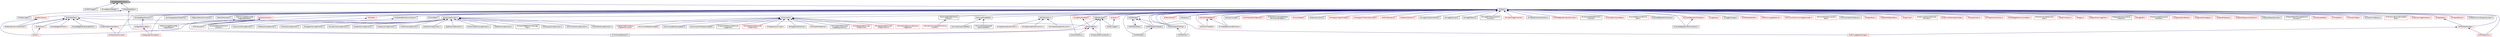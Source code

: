 digraph "itkMetaDataDictionary.h"
{
 // LATEX_PDF_SIZE
  edge [fontname="Helvetica",fontsize="10",labelfontname="Helvetica",labelfontsize="10"];
  node [fontname="Helvetica",fontsize="10",shape=record];
  Node1 [label="itkMetaDataDictionary.h",height=0.2,width=0.4,color="black", fillcolor="grey75", style="filled", fontcolor="black",tooltip=" "];
  Node1 -> Node2 [dir="back",color="midnightblue",fontsize="10",style="solid",fontname="Helvetica"];
  Node2 [label="itkHDF5ImageIO.h",height=0.2,width=0.4,color="black", fillcolor="white", style="filled",URL="$itkHDF5ImageIO_8h.html",tooltip=" "];
  Node1 -> Node3 [dir="back",color="midnightblue",fontsize="10",style="solid",fontname="Helvetica"];
  Node3 [label="itkImageSeriesReader.h",height=0.2,width=0.4,color="black", fillcolor="white", style="filled",URL="$itkImageSeriesReader_8h.html",tooltip=" "];
  Node1 -> Node4 [dir="back",color="midnightblue",fontsize="10",style="solid",fontname="Helvetica"];
  Node4 [label="itkMetaDataObject.h",height=0.2,width=0.4,color="black", fillcolor="white", style="filled",URL="$itkMetaDataObject_8h.html",tooltip=" "];
  Node4 -> Node5 [dir="back",color="midnightblue",fontsize="10",style="solid",fontname="Helvetica"];
  Node5 [label="itkMetaImageIO.h",height=0.2,width=0.4,color="black", fillcolor="white", style="filled",URL="$itkMetaImageIO_8h.html",tooltip=" "];
  Node4 -> Node6 [dir="back",color="midnightblue",fontsize="10",style="solid",fontname="Helvetica"];
  Node6 [label="itkVTKPolyDataMeshIO.h",height=0.2,width=0.4,color="black", fillcolor="white", style="filled",URL="$itkVTKPolyDataMeshIO_8h.html",tooltip=" "];
  Node1 -> Node7 [dir="back",color="midnightblue",fontsize="10",style="solid",fontname="Helvetica"];
  Node7 [label="itkObject.h",height=0.2,width=0.4,color="black", fillcolor="white", style="filled",URL="$itkObject_8h.html",tooltip=" "];
  Node7 -> Node8 [dir="back",color="midnightblue",fontsize="10",style="solid",fontname="Helvetica"];
  Node8 [label="itkArchetypeSeriesFileNames.h",height=0.2,width=0.4,color="black", fillcolor="white", style="filled",URL="$itkArchetypeSeriesFileNames_8h.html",tooltip=" "];
  Node7 -> Node9 [dir="back",color="midnightblue",fontsize="10",style="solid",fontname="Helvetica"];
  Node9 [label="itkBSplineTransformInitializer.h",height=0.2,width=0.4,color="black", fillcolor="white", style="filled",URL="$itkBSplineTransformInitializer_8h.html",tooltip=" "];
  Node7 -> Node10 [dir="back",color="midnightblue",fontsize="10",style="solid",fontname="Helvetica"];
  Node10 [label="itkBinaryImageToLevelSet\lImageAdaptorBase.h",height=0.2,width=0.4,color="black", fillcolor="white", style="filled",URL="$itkBinaryImageToLevelSetImageAdaptorBase_8h.html",tooltip=" "];
  Node10 -> Node11 [dir="back",color="midnightblue",fontsize="10",style="solid",fontname="Helvetica"];
  Node11 [label="itkBinaryImageToLevelSet\lImageAdaptor.h",height=0.2,width=0.4,color="black", fillcolor="white", style="filled",URL="$itkBinaryImageToLevelSetImageAdaptor_8h.html",tooltip=" "];
  Node7 -> Node12 [dir="back",color="midnightblue",fontsize="10",style="solid",fontname="Helvetica"];
  Node12 [label="itkBuildInformation.h",height=0.2,width=0.4,color="black", fillcolor="white", style="filled",URL="$itkBuildInformation_8h.html",tooltip=" "];
  Node7 -> Node13 [dir="back",color="midnightblue",fontsize="10",style="solid",fontname="Helvetica"];
  Node13 [label="itkByteSwapper.h",height=0.2,width=0.4,color="black", fillcolor="white", style="filled",URL="$itkByteSwapper_8h.html",tooltip=" "];
  Node13 -> Node14 [dir="back",color="midnightblue",fontsize="10",style="solid",fontname="Helvetica"];
  Node14 [label="itkFreeSurferBinaryMeshIO.h",height=0.2,width=0.4,color="black", fillcolor="white", style="filled",URL="$itkFreeSurferBinaryMeshIO_8h.html",tooltip=" "];
  Node13 -> Node15 [dir="back",color="midnightblue",fontsize="10",style="solid",fontname="Helvetica"];
  Node15 [label="itkMeshIOBase.h",height=0.2,width=0.4,color="red", fillcolor="white", style="filled",URL="$itkMeshIOBase_8h.html",tooltip=" "];
  Node15 -> Node14 [dir="back",color="midnightblue",fontsize="10",style="solid",fontname="Helvetica"];
  Node15 -> Node26 [dir="back",color="midnightblue",fontsize="10",style="solid",fontname="Helvetica"];
  Node26 [label="itkMeshIOFactory.h",height=0.2,width=0.4,color="black", fillcolor="white", style="filled",URL="$itkMeshIOFactory_8h.html",tooltip=" "];
  Node15 -> Node6 [dir="back",color="midnightblue",fontsize="10",style="solid",fontname="Helvetica"];
  Node13 -> Node33 [dir="back",color="midnightblue",fontsize="10",style="solid",fontname="Helvetica"];
  Node33 [label="itkRawImageIO.h",height=0.2,width=0.4,color="black", fillcolor="white", style="filled",URL="$itkRawImageIO_8h.html",tooltip=" "];
  Node13 -> Node6 [dir="back",color="midnightblue",fontsize="10",style="solid",fontname="Helvetica"];
  Node7 -> Node34 [dir="back",color="midnightblue",fontsize="10",style="solid",fontname="Helvetica"];
  Node34 [label="itkCellInterface.h",height=0.2,width=0.4,color="black", fillcolor="white", style="filled",URL="$itkCellInterface_8h.html",tooltip=" "];
  Node34 -> Node35 [dir="back",color="midnightblue",fontsize="10",style="solid",fontname="Helvetica"];
  Node35 [label="itkDefaultDynamicMeshTraits.h",height=0.2,width=0.4,color="red", fillcolor="white", style="filled",URL="$itkDefaultDynamicMeshTraits_8h.html",tooltip=" "];
  Node34 -> Node44 [dir="back",color="midnightblue",fontsize="10",style="solid",fontname="Helvetica"];
  Node44 [label="itkDefaultStaticMeshTraits.h",height=0.2,width=0.4,color="red", fillcolor="white", style="filled",URL="$itkDefaultStaticMeshTraits_8h.html",tooltip=" "];
  Node44 -> Node49 [dir="back",color="midnightblue",fontsize="10",style="solid",fontname="Helvetica"];
  Node49 [label="itkMetaSceneConverter.h",height=0.2,width=0.4,color="red", fillcolor="white", style="filled",URL="$itkMetaSceneConverter_8h.html",tooltip=" "];
  Node34 -> Node83 [dir="back",color="midnightblue",fontsize="10",style="solid",fontname="Helvetica"];
  Node83 [label="itkMesh.h",height=0.2,width=0.4,color="red", fillcolor="white", style="filled",URL="$itkMesh_8h.html",tooltip=" "];
  Node34 -> Node15 [dir="back",color="midnightblue",fontsize="10",style="solid",fontname="Helvetica"];
  Node34 -> Node140 [dir="back",color="midnightblue",fontsize="10",style="solid",fontname="Helvetica"];
  Node140 [label="itkQuadEdgeMeshExtendedTraits.h",height=0.2,width=0.4,color="black", fillcolor="white", style="filled",URL="$itkQuadEdgeMeshExtendedTraits_8h.html",tooltip=" "];
  Node34 -> Node141 [dir="back",color="midnightblue",fontsize="10",style="solid",fontname="Helvetica"];
  Node141 [label="itkQuadEdgeMeshTraits.h",height=0.2,width=0.4,color="red", fillcolor="white", style="filled",URL="$itkQuadEdgeMeshTraits_8h.html",tooltip=" "];
  Node34 -> Node142 [dir="back",color="midnightblue",fontsize="10",style="solid",fontname="Helvetica"];
  Node142 [label="itkVertexCell.h",height=0.2,width=0.4,color="red", fillcolor="white", style="filled",URL="$itkVertexCell_8h.html",tooltip=" "];
  Node142 -> Node83 [dir="back",color="midnightblue",fontsize="10",style="solid",fontname="Helvetica"];
  Node7 -> Node152 [dir="back",color="midnightblue",fontsize="10",style="solid",fontname="Helvetica"];
  Node152 [label="itkCenteredTransformInitializer.h",height=0.2,width=0.4,color="black", fillcolor="white", style="filled",URL="$itkCenteredTransformInitializer_8h.html",tooltip=" "];
  Node152 -> Node153 [dir="back",color="midnightblue",fontsize="10",style="solid",fontname="Helvetica"];
  Node153 [label="itkCenteredVersorTransform\lInitializer.h",height=0.2,width=0.4,color="black", fillcolor="white", style="filled",URL="$itkCenteredVersorTransformInitializer_8h.html",tooltip=" "];
  Node7 -> Node154 [dir="back",color="midnightblue",fontsize="10",style="solid",fontname="Helvetica"];
  Node154 [label="itkColorTable.h",height=0.2,width=0.4,color="black", fillcolor="white", style="filled",URL="$itkColorTable_8h.html",tooltip=" "];
  Node7 -> Node155 [dir="back",color="midnightblue",fontsize="10",style="solid",fontname="Helvetica"];
  Node155 [label="itkColormapFunction.h",height=0.2,width=0.4,color="black", fillcolor="white", style="filled",URL="$itkColormapFunction_8h.html",tooltip=" "];
  Node155 -> Node156 [dir="back",color="midnightblue",fontsize="10",style="solid",fontname="Helvetica"];
  Node156 [label="itkAutumnColormapFunction.h",height=0.2,width=0.4,color="black", fillcolor="white", style="filled",URL="$itkAutumnColormapFunction_8h.html",tooltip=" "];
  Node155 -> Node157 [dir="back",color="midnightblue",fontsize="10",style="solid",fontname="Helvetica"];
  Node157 [label="itkBlueColormapFunction.h",height=0.2,width=0.4,color="black", fillcolor="white", style="filled",URL="$itkBlueColormapFunction_8h.html",tooltip=" "];
  Node155 -> Node158 [dir="back",color="midnightblue",fontsize="10",style="solid",fontname="Helvetica"];
  Node158 [label="itkCoolColormapFunction.h",height=0.2,width=0.4,color="black", fillcolor="white", style="filled",URL="$itkCoolColormapFunction_8h.html",tooltip=" "];
  Node155 -> Node159 [dir="back",color="midnightblue",fontsize="10",style="solid",fontname="Helvetica"];
  Node159 [label="itkCopperColormapFunction.h",height=0.2,width=0.4,color="black", fillcolor="white", style="filled",URL="$itkCopperColormapFunction_8h.html",tooltip=" "];
  Node155 -> Node160 [dir="back",color="midnightblue",fontsize="10",style="solid",fontname="Helvetica"];
  Node160 [label="itkCustomColormapFunction.h",height=0.2,width=0.4,color="black", fillcolor="white", style="filled",URL="$itkCustomColormapFunction_8h.html",tooltip=" "];
  Node155 -> Node161 [dir="back",color="midnightblue",fontsize="10",style="solid",fontname="Helvetica"];
  Node161 [label="itkGreenColormapFunction.h",height=0.2,width=0.4,color="black", fillcolor="white", style="filled",URL="$itkGreenColormapFunction_8h.html",tooltip=" "];
  Node155 -> Node162 [dir="back",color="midnightblue",fontsize="10",style="solid",fontname="Helvetica"];
  Node162 [label="itkGreyColormapFunction.h",height=0.2,width=0.4,color="black", fillcolor="white", style="filled",URL="$itkGreyColormapFunction_8h.html",tooltip=" "];
  Node155 -> Node163 [dir="back",color="midnightblue",fontsize="10",style="solid",fontname="Helvetica"];
  Node163 [label="itkHSVColormapFunction.h",height=0.2,width=0.4,color="black", fillcolor="white", style="filled",URL="$itkHSVColormapFunction_8h.html",tooltip=" "];
  Node155 -> Node164 [dir="back",color="midnightblue",fontsize="10",style="solid",fontname="Helvetica"];
  Node164 [label="itkHotColormapFunction.h",height=0.2,width=0.4,color="black", fillcolor="white", style="filled",URL="$itkHotColormapFunction_8h.html",tooltip=" "];
  Node155 -> Node165 [dir="back",color="midnightblue",fontsize="10",style="solid",fontname="Helvetica"];
  Node165 [label="itkJetColormapFunction.h",height=0.2,width=0.4,color="black", fillcolor="white", style="filled",URL="$itkJetColormapFunction_8h.html",tooltip=" "];
  Node155 -> Node166 [dir="back",color="midnightblue",fontsize="10",style="solid",fontname="Helvetica"];
  Node166 [label="itkOverUnderColormapFunction.h",height=0.2,width=0.4,color="black", fillcolor="white", style="filled",URL="$itkOverUnderColormapFunction_8h.html",tooltip=" "];
  Node155 -> Node167 [dir="back",color="midnightblue",fontsize="10",style="solid",fontname="Helvetica"];
  Node167 [label="itkRedColormapFunction.h",height=0.2,width=0.4,color="black", fillcolor="white", style="filled",URL="$itkRedColormapFunction_8h.html",tooltip=" "];
  Node155 -> Node168 [dir="back",color="midnightblue",fontsize="10",style="solid",fontname="Helvetica"];
  Node168 [label="itkScalarToRGBColormapImage\lFilter.h",height=0.2,width=0.4,color="black", fillcolor="white", style="filled",URL="$itkScalarToRGBColormapImageFilter_8h.html",tooltip=" "];
  Node155 -> Node169 [dir="back",color="midnightblue",fontsize="10",style="solid",fontname="Helvetica"];
  Node169 [label="itkSpringColormapFunction.h",height=0.2,width=0.4,color="black", fillcolor="white", style="filled",URL="$itkSpringColormapFunction_8h.html",tooltip=" "];
  Node155 -> Node170 [dir="back",color="midnightblue",fontsize="10",style="solid",fontname="Helvetica"];
  Node170 [label="itkSummerColormapFunction.h",height=0.2,width=0.4,color="black", fillcolor="white", style="filled",URL="$itkSummerColormapFunction_8h.html",tooltip=" "];
  Node155 -> Node171 [dir="back",color="midnightblue",fontsize="10",style="solid",fontname="Helvetica"];
  Node171 [label="itkWinterColormapFunction.h",height=0.2,width=0.4,color="black", fillcolor="white", style="filled",URL="$itkWinterColormapFunction_8h.html",tooltip=" "];
  Node7 -> Node172 [dir="back",color="midnightblue",fontsize="10",style="solid",fontname="Helvetica"];
  Node172 [label="itkCommand.h",height=0.2,width=0.4,color="black", fillcolor="white", style="filled",URL="$itkCommand_8h.html",tooltip=" "];
  Node172 -> Node173 [dir="back",color="midnightblue",fontsize="10",style="solid",fontname="Helvetica"];
  Node173 [label="itkCommandIterationUpdate.h",height=0.2,width=0.4,color="red", fillcolor="white", style="filled",URL="$itkCommandIterationUpdate_8h.html",tooltip=" "];
  Node172 -> Node175 [dir="back",color="midnightblue",fontsize="10",style="solid",fontname="Helvetica"];
  Node175 [label="itkCommandIterationUpdatev4.h",height=0.2,width=0.4,color="black", fillcolor="white", style="filled",URL="$itkCommandIterationUpdatev4_8h.html",tooltip=" "];
  Node172 -> Node176 [dir="back",color="midnightblue",fontsize="10",style="solid",fontname="Helvetica"];
  Node176 [label="itkCommandVnlIterationUpdate.h",height=0.2,width=0.4,color="black", fillcolor="white", style="filled",URL="$itkCommandVnlIterationUpdate_8h.html",tooltip=" "];
  Node172 -> Node177 [dir="back",color="midnightblue",fontsize="10",style="solid",fontname="Helvetica"];
  Node177 [label="itkLaplacianRecursiveGaussian\lImageFilter.h",height=0.2,width=0.4,color="black", fillcolor="white", style="filled",URL="$itkLaplacianRecursiveGaussianImageFilter_8h.html",tooltip=" "];
  Node172 -> Node178 [dir="back",color="midnightblue",fontsize="10",style="solid",fontname="Helvetica"];
  Node178 [label="itkMultipleValuedNonLinear\lVnlOptimizer.h",height=0.2,width=0.4,color="red", fillcolor="white", style="filled",URL="$itkMultipleValuedNonLinearVnlOptimizer_8h.html",tooltip=" "];
  Node172 -> Node180 [dir="back",color="midnightblue",fontsize="10",style="solid",fontname="Helvetica"];
  Node180 [label="itkProgressAccumulator.h",height=0.2,width=0.4,color="red", fillcolor="white", style="filled",URL="$itkProgressAccumulator_8h.html",tooltip=" "];
  Node172 -> Node224 [dir="back",color="midnightblue",fontsize="10",style="solid",fontname="Helvetica"];
  Node224 [label="itkProgressTransformer.h",height=0.2,width=0.4,color="black", fillcolor="white", style="filled",URL="$itkProgressTransformer_8h.html",tooltip=" "];
  Node172 -> Node225 [dir="back",color="midnightblue",fontsize="10",style="solid",fontname="Helvetica"];
  Node225 [label="itkSimpleFilterWatcher.h",height=0.2,width=0.4,color="red", fillcolor="white", style="filled",URL="$itkSimpleFilterWatcher_8h.html",tooltip=" "];
  Node172 -> Node212 [dir="back",color="midnightblue",fontsize="10",style="solid",fontname="Helvetica"];
  Node212 [label="itkSimpleMultiResolution\lImageRegistrationUI.h",height=0.2,width=0.4,color="black", fillcolor="white", style="filled",URL="$itkSimpleMultiResolutionImageRegistrationUI_8h.html",tooltip=" "];
  Node172 -> Node227 [dir="back",color="midnightblue",fontsize="10",style="solid",fontname="Helvetica"];
  Node227 [label="itkSingleValuedNonLinear\lVnlOptimizer.h",height=0.2,width=0.4,color="red", fillcolor="white", style="filled",URL="$itkSingleValuedNonLinearVnlOptimizer_8h.html",tooltip=" "];
  Node172 -> Node232 [dir="back",color="midnightblue",fontsize="10",style="solid",fontname="Helvetica"];
  Node232 [label="itkSingleValuedNonLinear\lVnlOptimizerv4.h",height=0.2,width=0.4,color="red", fillcolor="white", style="filled",URL="$itkSingleValuedNonLinearVnlOptimizerv4_8h.html",tooltip=" "];
  Node172 -> Node237 [dir="back",color="midnightblue",fontsize="10",style="solid",fontname="Helvetica"];
  Node237 [label="itkSmoothingRecursiveGaussian\lImageFilter.h",height=0.2,width=0.4,color="red", fillcolor="white", style="filled",URL="$itkSmoothingRecursiveGaussianImageFilter_8h.html",tooltip=" "];
  Node172 -> Node241 [dir="back",color="midnightblue",fontsize="10",style="solid",fontname="Helvetica"];
  Node241 [label="itkWatershedMiniPipeline\lProgressCommand.h",height=0.2,width=0.4,color="red", fillcolor="white", style="filled",URL="$itkWatershedMiniPipelineProgressCommand_8h.html",tooltip=" "];
  Node7 -> Node244 [dir="back",color="midnightblue",fontsize="10",style="solid",fontname="Helvetica"];
  Node244 [label="itkConvergenceMonitoring\lFunction.h",height=0.2,width=0.4,color="black", fillcolor="white", style="filled",URL="$itkConvergenceMonitoringFunction_8h.html",tooltip=" "];
  Node244 -> Node245 [dir="back",color="midnightblue",fontsize="10",style="solid",fontname="Helvetica"];
  Node245 [label="itkWindowConvergenceMonitoring\lFunction.h",height=0.2,width=0.4,color="red", fillcolor="white", style="filled",URL="$itkWindowConvergenceMonitoringFunction_8h.html",tooltip=" "];
  Node7 -> Node255 [dir="back",color="midnightblue",fontsize="10",style="solid",fontname="Helvetica"];
  Node255 [label="itkConvertPixelBuffer.h",height=0.2,width=0.4,color="black", fillcolor="white", style="filled",URL="$itkConvertPixelBuffer_8h.html",tooltip=" "];
  Node255 -> Node256 [dir="back",color="midnightblue",fontsize="10",style="solid",fontname="Helvetica"];
  Node256 [label="itkConvertArrayPixelBuffer.h",height=0.2,width=0.4,color="black", fillcolor="white", style="filled",URL="$itkConvertArrayPixelBuffer_8h.html",tooltip=" "];
  Node255 -> Node257 [dir="back",color="midnightblue",fontsize="10",style="solid",fontname="Helvetica"];
  Node257 [label="itkConvertVariableLength\lVectorPixelBuffer.h",height=0.2,width=0.4,color="black", fillcolor="white", style="filled",URL="$itkConvertVariableLengthVectorPixelBuffer_8h.html",tooltip=" "];
  Node7 -> Node258 [dir="back",color="midnightblue",fontsize="10",style="solid",fontname="Helvetica"];
  Node258 [label="itkCostFunction.h",height=0.2,width=0.4,color="black", fillcolor="white", style="filled",URL="$itkCostFunction_8h.html",tooltip=" "];
  Node258 -> Node259 [dir="back",color="midnightblue",fontsize="10",style="solid",fontname="Helvetica"];
  Node259 [label="itkMultipleValuedCostFunction.h",height=0.2,width=0.4,color="red", fillcolor="white", style="filled",URL="$itkMultipleValuedCostFunction_8h.html",tooltip=" "];
  Node258 -> Node264 [dir="back",color="midnightblue",fontsize="10",style="solid",fontname="Helvetica"];
  Node264 [label="itkSingleValuedCostFunction.h",height=0.2,width=0.4,color="red", fillcolor="white", style="filled",URL="$itkSingleValuedCostFunction_8h.html",tooltip=" "];
  Node258 -> Node288 [dir="back",color="midnightblue",fontsize="10",style="solid",fontname="Helvetica"];
  Node288 [label="itkSingleValuedCostFunctionv4.h",height=0.2,width=0.4,color="red", fillcolor="white", style="filled",URL="$itkSingleValuedCostFunctionv4_8h.html",tooltip=" "];
  Node7 -> Node295 [dir="back",color="midnightblue",fontsize="10",style="solid",fontname="Helvetica"];
  Node295 [label="itkCreateObjectFunction.h",height=0.2,width=0.4,color="black", fillcolor="white", style="filled",URL="$itkCreateObjectFunction_8h.html",tooltip=" "];
  Node295 -> Node296 [dir="back",color="midnightblue",fontsize="10",style="solid",fontname="Helvetica"];
  Node296 [label="itkObjectFactoryBase.h",height=0.2,width=0.4,color="red", fillcolor="white", style="filled",URL="$itkObjectFactoryBase_8h.html",tooltip=" "];
  Node296 -> Node1524 [dir="back",color="midnightblue",fontsize="10",style="solid",fontname="Helvetica"];
  Node1524 [label="itkStoppingCriterionBase.h",height=0.2,width=0.4,color="red", fillcolor="white", style="filled",URL="$itkStoppingCriterionBase_8h.html",tooltip=" "];
  Node7 -> Node370 [dir="back",color="midnightblue",fontsize="10",style="solid",fontname="Helvetica"];
  Node370 [label="itkDOMNode.h",height=0.2,width=0.4,color="black", fillcolor="white", style="filled",URL="$itkDOMNode_8h.html",tooltip=" "];
  Node370 -> Node371 [dir="back",color="midnightblue",fontsize="10",style="solid",fontname="Helvetica"];
  Node371 [label="itkDOMNodeXMLReader.h",height=0.2,width=0.4,color="black", fillcolor="white", style="filled",URL="$itkDOMNodeXMLReader_8h.html",tooltip=" "];
  Node371 -> Node372 [dir="back",color="midnightblue",fontsize="10",style="solid",fontname="Helvetica"];
  Node372 [label="itkDOMReader.h",height=0.2,width=0.4,color="black", fillcolor="white", style="filled",URL="$itkDOMReader_8h.html",tooltip=" "];
  Node370 -> Node373 [dir="back",color="midnightblue",fontsize="10",style="solid",fontname="Helvetica"];
  Node373 [label="itkDOMNodeXMLWriter.h",height=0.2,width=0.4,color="black", fillcolor="white", style="filled",URL="$itkDOMNodeXMLWriter_8h.html",tooltip=" "];
  Node373 -> Node374 [dir="back",color="midnightblue",fontsize="10",style="solid",fontname="Helvetica"];
  Node374 [label="itkDOMWriter.h",height=0.2,width=0.4,color="black", fillcolor="white", style="filled",URL="$itkDOMWriter_8h.html",tooltip=" "];
  Node370 -> Node375 [dir="back",color="midnightblue",fontsize="10",style="solid",fontname="Helvetica"];
  Node375 [label="itkDOMTextNode.h",height=0.2,width=0.4,color="black", fillcolor="white", style="filled",URL="$itkDOMTextNode_8h.html",tooltip=" "];
  Node375 -> Node370 [dir="back",color="midnightblue",fontsize="10",style="solid",fontname="Helvetica"];
  Node7 -> Node371 [dir="back",color="midnightblue",fontsize="10",style="solid",fontname="Helvetica"];
  Node7 -> Node373 [dir="back",color="midnightblue",fontsize="10",style="solid",fontname="Helvetica"];
  Node7 -> Node372 [dir="back",color="midnightblue",fontsize="10",style="solid",fontname="Helvetica"];
  Node7 -> Node374 [dir="back",color="midnightblue",fontsize="10",style="solid",fontname="Helvetica"];
  Node7 -> Node376 [dir="back",color="midnightblue",fontsize="10",style="solid",fontname="Helvetica"];
  Node376 [label="itkDataObject.h",height=0.2,width=0.4,color="red", fillcolor="white", style="filled",URL="$itkDataObject_8h.html",tooltip=" "];
  Node376 -> Node390 [dir="back",color="midnightblue",fontsize="10",style="solid",fontname="Helvetica"];
  Node390 [label="itkGPUDataManager.h",height=0.2,width=0.4,color="red", fillcolor="white", style="filled",URL="$itkGPUDataManager_8h.html",tooltip=" "];
  Node390 -> Node391 [dir="back",color="midnightblue",fontsize="10",style="solid",fontname="Helvetica"];
  Node391 [label="itkGPUImageDataManager.h",height=0.2,width=0.4,color="red", fillcolor="white", style="filled",URL="$itkGPUImageDataManager_8h.html",tooltip=" "];
  Node390 -> Node349 [dir="back",color="midnightblue",fontsize="10",style="solid",fontname="Helvetica"];
  Node349 [label="itkGPUReduction.h",height=0.2,width=0.4,color="red", fillcolor="white", style="filled",URL="$itkGPUReduction_8h.html",tooltip=" "];
  Node7 -> Node1304 [dir="back",color="midnightblue",fontsize="10",style="solid",fontname="Helvetica"];
  Node1304 [label="itkDecisionRule.h",height=0.2,width=0.4,color="red", fillcolor="white", style="filled",URL="$itkDecisionRule_8h.html",tooltip=" "];
  Node7 -> Node1528 [dir="back",color="midnightblue",fontsize="10",style="solid",fontname="Helvetica"];
  Node1528 [label="itkDirectory.h",height=0.2,width=0.4,color="black", fillcolor="white", style="filled",URL="$itkDirectory_8h.html",tooltip=" "];
  Node7 -> Node1214 [dir="back",color="midnightblue",fontsize="10",style="solid",fontname="Helvetica"];
  Node1214 [label="itkDomainThreader.h",height=0.2,width=0.4,color="red", fillcolor="white", style="filled",URL="$itkDomainThreader_8h.html",tooltip=" "];
  Node7 -> Node1309 [dir="back",color="midnightblue",fontsize="10",style="solid",fontname="Helvetica"];
  Node1309 [label="itkDynamicLoader.h",height=0.2,width=0.4,color="black", fillcolor="white", style="filled",URL="$itkDynamicLoader_8h.html",tooltip=" "];
  Node7 -> Node1529 [dir="back",color="midnightblue",fontsize="10",style="solid",fontname="Helvetica"];
  Node1529 [label="itkFFTWGlobalConfiguration.h",height=0.2,width=0.4,color="red", fillcolor="white", style="filled",URL="$itkFFTWGlobalConfiguration_8h.html",tooltip=" "];
  Node7 -> Node98 [dir="back",color="midnightblue",fontsize="10",style="solid",fontname="Helvetica"];
  Node98 [label="itkFastMarchingImageToNode\lPairContainerAdaptor.h",height=0.2,width=0.4,color="black", fillcolor="white", style="filled",URL="$itkFastMarchingImageToNodePairContainerAdaptor_8h.html",tooltip=" "];
  Node7 -> Node1312 [dir="back",color="midnightblue",fontsize="10",style="solid",fontname="Helvetica"];
  Node1312 [label="itkFunctionBase.h",height=0.2,width=0.4,color="red", fillcolor="white", style="filled",URL="$itkFunctionBase_8h.html",tooltip=" "];
  Node7 -> Node390 [dir="back",color="midnightblue",fontsize="10",style="solid",fontname="Helvetica"];
  Node7 -> Node391 [dir="back",color="midnightblue",fontsize="10",style="solid",fontname="Helvetica"];
  Node7 -> Node349 [dir="back",color="midnightblue",fontsize="10",style="solid",fontname="Helvetica"];
  Node7 -> Node1532 [dir="back",color="midnightblue",fontsize="10",style="solid",fontname="Helvetica"];
  Node1532 [label="itkGeometryUtilities.h",height=0.2,width=0.4,color="black", fillcolor="white", style="filled",URL="$itkGeometryUtilities_8h.html",tooltip=" "];
  Node7 -> Node1358 [dir="back",color="midnightblue",fontsize="10",style="solid",fontname="Helvetica"];
  Node1358 [label="itkHistogramAlgorithmBase.h",height=0.2,width=0.4,color="red", fillcolor="white", style="filled",URL="$itkHistogramAlgorithmBase_8h.html",tooltip=" "];
  Node7 -> Node1200 [dir="back",color="midnightblue",fontsize="10",style="solid",fontname="Helvetica"];
  Node1200 [label="itkHistogramThresholdCalculator.h",height=0.2,width=0.4,color="red", fillcolor="white", style="filled",URL="$itkHistogramThresholdCalculator_8h.html",tooltip=" "];
  Node7 -> Node1533 [dir="back",color="midnightblue",fontsize="10",style="solid",fontname="Helvetica"];
  Node1533 [label="itkIPLFileNameList.h",height=0.2,width=0.4,color="red", fillcolor="white", style="filled",URL="$itkIPLFileNameList_8h.html",tooltip=" "];
  Node7 -> Node1475 [dir="back",color="midnightblue",fontsize="10",style="solid",fontname="Helvetica"];
  Node1475 [label="itkIdentityTransform.h",height=0.2,width=0.4,color="red", fillcolor="white", style="filled",URL="$itkIdentityTransform_8h.html",tooltip=" "];
  Node7 -> Node1534 [dir="back",color="midnightblue",fontsize="10",style="solid",fontname="Helvetica"];
  Node1534 [label="itkImageContainerInterface.h",height=0.2,width=0.4,color="black", fillcolor="white", style="filled",URL="$itkImageContainerInterface_8h.html",tooltip=" "];
  Node7 -> Node883 [dir="back",color="midnightblue",fontsize="10",style="solid",fontname="Helvetica"];
  Node883 [label="itkImageDuplicator.h",height=0.2,width=0.4,color="black", fillcolor="white", style="filled",URL="$itkImageDuplicator_8h.html",tooltip=" "];
  Node7 -> Node1366 [dir="back",color="midnightblue",fontsize="10",style="solid",fontname="Helvetica"];
  Node1366 [label="itkImageIOFactory.h",height=0.2,width=0.4,color="black", fillcolor="white", style="filled",URL="$itkImageIOFactory_8h.html",tooltip=" "];
  Node7 -> Node724 [dir="back",color="midnightblue",fontsize="10",style="solid",fontname="Helvetica"];
  Node724 [label="itkImagePCADecomposition\lCalculator.h",height=0.2,width=0.4,color="black", fillcolor="white", style="filled",URL="$itkImagePCADecompositionCalculator_8h.html",tooltip=" "];
  Node7 -> Node1397 [dir="back",color="midnightblue",fontsize="10",style="solid",fontname="Helvetica"];
  Node1397 [label="itkImportImageContainer.h",height=0.2,width=0.4,color="red", fillcolor="white", style="filled",URL="$itkImportImageContainer_8h.html",tooltip=" "];
  Node7 -> Node1535 [dir="back",color="midnightblue",fontsize="10",style="solid",fontname="Helvetica"];
  Node1535 [label="itkIndexedContainerInterface.h",height=0.2,width=0.4,color="black", fillcolor="white", style="filled",URL="$itkIndexedContainerInterface_8h.html",tooltip=" "];
  Node7 -> Node1289 [dir="back",color="midnightblue",fontsize="10",style="solid",fontname="Helvetica"];
  Node1289 [label="itkKdTree.h",height=0.2,width=0.4,color="red", fillcolor="white", style="filled",URL="$itkKdTree_8h.html",tooltip=" "];
  Node1289 -> Node1287 [dir="back",color="midnightblue",fontsize="10",style="solid",fontname="Helvetica"];
  Node1287 [label="itkPointsLocator.h",height=0.2,width=0.4,color="red", fillcolor="white", style="filled",URL="$itkPointsLocator_8h.html",tooltip=" "];
  Node7 -> Node1301 [dir="back",color="midnightblue",fontsize="10",style="solid",fontname="Helvetica"];
  Node1301 [label="itkKdTreeBasedKmeansEstimator.h",height=0.2,width=0.4,color="red", fillcolor="white", style="filled",URL="$itkKdTreeBasedKmeansEstimator_8h.html",tooltip=" "];
  Node7 -> Node80 [dir="back",color="midnightblue",fontsize="10",style="solid",fontname="Helvetica"];
  Node80 [label="itkLandmarkBasedTransform\lInitializer.h",height=0.2,width=0.4,color="black", fillcolor="white", style="filled",URL="$itkLandmarkBasedTransformInitializer_8h.html",tooltip=" "];
  Node7 -> Node735 [dir="back",color="midnightblue",fontsize="10",style="solid",fontname="Helvetica"];
  Node735 [label="itkLevelSetContainerBase.h",height=0.2,width=0.4,color="red", fillcolor="white", style="filled",URL="$itkLevelSetContainerBase_8h.html",tooltip=" "];
  Node7 -> Node1536 [dir="back",color="midnightblue",fontsize="10",style="solid",fontname="Helvetica"];
  Node1536 [label="itkLevelSetDomainPartition\lBase.h",height=0.2,width=0.4,color="red", fillcolor="white", style="filled",URL="$itkLevelSetDomainPartitionBase_8h.html",tooltip=" "];
  Node7 -> Node1400 [dir="back",color="midnightblue",fontsize="10",style="solid",fontname="Helvetica"];
  Node1400 [label="itkLevelSetEquationContainer.h",height=0.2,width=0.4,color="black", fillcolor="white", style="filled",URL="$itkLevelSetEquationContainer_8h.html",tooltip=" "];
  Node7 -> Node1322 [dir="back",color="midnightblue",fontsize="10",style="solid",fontname="Helvetica"];
  Node1322 [label="itkLevelSetEquationTermBase.h",height=0.2,width=0.4,color="red", fillcolor="white", style="filled",URL="$itkLevelSetEquationTermBase_8h.html",tooltip=" "];
  Node1322 -> Node1328 [dir="back",color="midnightblue",fontsize="10",style="solid",fontname="Helvetica"];
  Node1328 [label="itkLevelSetEquationTermContainer.h",height=0.2,width=0.4,color="black", fillcolor="white", style="filled",URL="$itkLevelSetEquationTermContainer_8h.html",tooltip=" "];
  Node7 -> Node1328 [dir="back",color="midnightblue",fontsize="10",style="solid",fontname="Helvetica"];
  Node7 -> Node1402 [dir="back",color="midnightblue",fontsize="10",style="solid",fontname="Helvetica"];
  Node1402 [label="itkLightProcessObject.h",height=0.2,width=0.4,color="red", fillcolor="white", style="filled",URL="$itkLightProcessObject_8h.html",tooltip=" "];
  Node1402 -> Node15 [dir="back",color="midnightblue",fontsize="10",style="solid",fontname="Helvetica"];
  Node7 -> Node1418 [dir="back",color="midnightblue",fontsize="10",style="solid",fontname="Helvetica"];
  Node1418 [label="itkLogOutput.h",height=0.2,width=0.4,color="red", fillcolor="white", style="filled",URL="$itkLogOutput_8h.html",tooltip=" "];
  Node7 -> Node1424 [dir="back",color="midnightblue",fontsize="10",style="solid",fontname="Helvetica"];
  Node1424 [label="itkLoggerManager.h",height=0.2,width=0.4,color="black", fillcolor="white", style="filled",URL="$itkLoggerManager_8h.html",tooltip=" "];
  Node7 -> Node1118 [dir="back",color="midnightblue",fontsize="10",style="solid",fontname="Helvetica"];
  Node1118 [label="itkMRASlabIdentifier.h",height=0.2,width=0.4,color="red", fillcolor="white", style="filled",URL="$itkMRASlabIdentifier_8h.html",tooltip=" "];
  Node7 -> Node1428 [dir="back",color="midnightblue",fontsize="10",style="solid",fontname="Helvetica"];
  Node1428 [label="itkMapContainer.h",height=0.2,width=0.4,color="red", fillcolor="white", style="filled",URL="$itkMapContainer_8h.html",tooltip=" "];
  Node1428 -> Node35 [dir="back",color="midnightblue",fontsize="10",style="solid",fontname="Helvetica"];
  Node1428 -> Node83 [dir="back",color="midnightblue",fontsize="10",style="solid",fontname="Helvetica"];
  Node7 -> Node1431 [dir="back",color="midnightblue",fontsize="10",style="solid",fontname="Helvetica"];
  Node1431 [label="itkMemoryUsageObserver.h",height=0.2,width=0.4,color="red", fillcolor="white", style="filled",URL="$itkMemoryUsageObserver_8h.html",tooltip=" "];
  Node7 -> Node26 [dir="back",color="midnightblue",fontsize="10",style="solid",fontname="Helvetica"];
  Node7 -> Node49 [dir="back",color="midnightblue",fontsize="10",style="solid",fontname="Helvetica"];
  Node7 -> Node1438 [dir="back",color="midnightblue",fontsize="10",style="solid",fontname="Helvetica"];
  Node1438 [label="itkMinimumMaximumImageCalculator.h",height=0.2,width=0.4,color="red", fillcolor="white", style="filled",URL="$itkMinimumMaximumImageCalculator_8h.html",tooltip=" "];
  Node7 -> Node1341 [dir="back",color="midnightblue",fontsize="10",style="solid",fontname="Helvetica"];
  Node1341 [label="itkMixtureModelComponent\lBase.h",height=0.2,width=0.4,color="red", fillcolor="white", style="filled",URL="$itkMixtureModelComponentBase_8h.html",tooltip=" "];
  Node7 -> Node1213 [dir="back",color="midnightblue",fontsize="10",style="solid",fontname="Helvetica"];
  Node1213 [label="itkMultiThreaderBase.h",height=0.2,width=0.4,color="red", fillcolor="white", style="filled",URL="$itkMultiThreaderBase_8h.html",tooltip=" "];
  Node1213 -> Node1214 [dir="back",color="midnightblue",fontsize="10",style="solid",fontname="Helvetica"];
  Node1213 -> Node1229 [dir="back",color="midnightblue",fontsize="10",style="solid",fontname="Helvetica"];
  Node1229 [label="itkThreadedDomainPartitioner.h",height=0.2,width=0.4,color="red", fillcolor="white", style="filled",URL="$itkThreadedDomainPartitioner_8h.html",tooltip=" "];
  Node7 -> Node1441 [dir="back",color="midnightblue",fontsize="10",style="solid",fontname="Helvetica"];
  Node1441 [label="itkNumericSeriesFileNames.h",height=0.2,width=0.4,color="black", fillcolor="white", style="filled",URL="$itkNumericSeriesFileNames_8h.html",tooltip=" "];
  Node7 -> Node1442 [dir="back",color="midnightblue",fontsize="10",style="solid",fontname="Helvetica"];
  Node1442 [label="itkObjectStore.h",height=0.2,width=0.4,color="red", fillcolor="white", style="filled",URL="$itkObjectStore_8h.html",tooltip=" "];
  Node7 -> Node132 [dir="back",color="midnightblue",fontsize="10",style="solid",fontname="Helvetica"];
  Node132 [label="itkObjectToObjectMetric.h",height=0.2,width=0.4,color="red", fillcolor="white", style="filled",URL="$itkObjectToObjectMetric_8h.html",tooltip=" "];
  Node7 -> Node1443 [dir="back",color="midnightblue",fontsize="10",style="solid",fontname="Helvetica"];
  Node1443 [label="itkOptimizer.h",height=0.2,width=0.4,color="red", fillcolor="white", style="filled",URL="$itkOptimizer_8h.html",tooltip=" "];
  Node7 -> Node1445 [dir="back",color="midnightblue",fontsize="10",style="solid",fontname="Helvetica"];
  Node1445 [label="itkOptimizerParameterScales\lEstimator.h",height=0.2,width=0.4,color="red", fillcolor="white", style="filled",URL="$itkOptimizerParameterScalesEstimator_8h.html",tooltip=" "];
  Node7 -> Node1538 [dir="back",color="midnightblue",fontsize="10",style="solid",fontname="Helvetica"];
  Node1538 [label="itkOptimizerParametersHelper.h",height=0.2,width=0.4,color="red", fillcolor="white", style="filled",URL="$itkOptimizerParametersHelper_8h.html",tooltip=" "];
  Node7 -> Node1540 [dir="back",color="midnightblue",fontsize="10",style="solid",fontname="Helvetica"];
  Node1540 [label="itkOutputWindow.h",height=0.2,width=0.4,color="red", fillcolor="white", style="filled",URL="$itkOutputWindow_8h.html",tooltip=" "];
  Node7 -> Node1287 [dir="back",color="midnightblue",fontsize="10",style="solid",fontname="Helvetica"];
  Node7 -> Node1446 [dir="back",color="midnightblue",fontsize="10",style="solid",fontname="Helvetica"];
  Node1446 [label="itkProbabilityDistribution.h",height=0.2,width=0.4,color="red", fillcolor="white", style="filled",URL="$itkProbabilityDistribution_8h.html",tooltip=" "];
  Node7 -> Node1450 [dir="back",color="midnightblue",fontsize="10",style="solid",fontname="Helvetica"];
  Node1450 [label="itkQuadEdgeMeshFunctionBase.h",height=0.2,width=0.4,color="red", fillcolor="white", style="filled",URL="$itkQuadEdgeMeshFunctionBase_8h.html",tooltip=" "];
  Node7 -> Node1541 [dir="back",color="midnightblue",fontsize="10",style="solid",fontname="Helvetica"];
  Node1541 [label="itkRandomVariateGenerator\lBase.h",height=0.2,width=0.4,color="red", fillcolor="white", style="filled",URL="$itkRandomVariateGeneratorBase_8h.html",tooltip=" "];
  Node7 -> Node1460 [dir="back",color="midnightblue",fontsize="10",style="solid",fontname="Helvetica"];
  Node1460 [label="itkRealTimeClock.h",height=0.2,width=0.4,color="red", fillcolor="white", style="filled",URL="$itkRealTimeClock_8h.html",tooltip=" "];
  Node7 -> Node1542 [dir="back",color="midnightblue",fontsize="10",style="solid",fontname="Helvetica"];
  Node1542 [label="itkRegion.h",height=0.2,width=0.4,color="red", fillcolor="white", style="filled",URL="$itkRegion_8h.html",tooltip=" "];
  Node7 -> Node1074 [dir="back",color="midnightblue",fontsize="10",style="solid",fontname="Helvetica"];
  Node1074 [label="itkRegionGrowImageFilter.h",height=0.2,width=0.4,color="red", fillcolor="white", style="filled",URL="$itkRegionGrowImageFilter_8h.html",tooltip=" "];
  Node7 -> Node1462 [dir="back",color="midnightblue",fontsize="10",style="solid",fontname="Helvetica"];
  Node1462 [label="itkRegularExpressionSeries\lFileNames.h",height=0.2,width=0.4,color="black", fillcolor="white", style="filled",URL="$itkRegularExpressionSeriesFileNames_8h.html",tooltip=" "];
  Node7 -> Node1463 [dir="back",color="midnightblue",fontsize="10",style="solid",fontname="Helvetica"];
  Node1463 [label="itkRingBuffer.h",height=0.2,width=0.4,color="red", fillcolor="white", style="filled",URL="$itkRingBuffer_8h.html",tooltip=" "];
  Node7 -> Node730 [dir="back",color="midnightblue",fontsize="10",style="solid",fontname="Helvetica"];
  Node730 [label="itkScalarImageToHistogram\lGenerator.h",height=0.2,width=0.4,color="red", fillcolor="white", style="filled",URL="$itkScalarImageToHistogramGenerator_8h.html",tooltip=" "];
  Node7 -> Node1464 [dir="back",color="midnightblue",fontsize="10",style="solid",fontname="Helvetica"];
  Node1464 [label="itkSegmentationBorder.h",height=0.2,width=0.4,color="red", fillcolor="white", style="filled",URL="$itkSegmentationBorder_8h.html",tooltip=" "];
  Node7 -> Node1467 [dir="back",color="midnightblue",fontsize="10",style="solid",fontname="Helvetica"];
  Node1467 [label="itkSegmentationRegion.h",height=0.2,width=0.4,color="red", fillcolor="white", style="filled",URL="$itkSegmentationRegion_8h.html",tooltip=" "];
  Node7 -> Node1468 [dir="back",color="midnightblue",fontsize="10",style="solid",fontname="Helvetica"];
  Node1468 [label="itkSparseFieldLayer.h",height=0.2,width=0.4,color="red", fillcolor="white", style="filled",URL="$itkSparseFieldLayer_8h.html",tooltip=" "];
  Node7 -> Node1469 [dir="back",color="midnightblue",fontsize="10",style="solid",fontname="Helvetica"];
  Node1469 [label="itkSparseFrequencyContainer2.h",height=0.2,width=0.4,color="red", fillcolor="white", style="filled",URL="$itkSparseFrequencyContainer2_8h.html",tooltip=" "];
  Node7 -> Node1266 [dir="back",color="midnightblue",fontsize="10",style="solid",fontname="Helvetica"];
  Node1266 [label="itkSpatialObjectDuplicator.h",height=0.2,width=0.4,color="black", fillcolor="white", style="filled",URL="$itkSpatialObjectDuplicator_8h.html",tooltip=" "];
  Node7 -> Node1285 [dir="back",color="midnightblue",fontsize="10",style="solid",fontname="Helvetica"];
  Node1285 [label="itkSpatialObjectToImageStatistics\lCalculator.h",height=0.2,width=0.4,color="black", fillcolor="white", style="filled",URL="$itkSpatialObjectToImageStatisticsCalculator_8h.html",tooltip=" "];
  Node7 -> Node1524 [dir="back",color="midnightblue",fontsize="10",style="solid",fontname="Helvetica"];
  Node7 -> Node1294 [dir="back",color="midnightblue",fontsize="10",style="solid",fontname="Helvetica"];
  Node1294 [label="itkSubsamplerBase.h",height=0.2,width=0.4,color="red", fillcolor="white", style="filled",URL="$itkSubsamplerBase_8h.html",tooltip=" "];
  Node7 -> Node1472 [dir="back",color="midnightblue",fontsize="10",style="solid",fontname="Helvetica"];
  Node1472 [label="itkThreadPool.h",height=0.2,width=0.4,color="red", fillcolor="white", style="filled",URL="$itkThreadPool_8h.html",tooltip=" "];
  Node7 -> Node1229 [dir="back",color="midnightblue",fontsize="10",style="solid",fontname="Helvetica"];
  Node7 -> Node1473 [dir="back",color="midnightblue",fontsize="10",style="solid",fontname="Helvetica"];
  Node1473 [label="itkTransformBase.h",height=0.2,width=0.4,color="red", fillcolor="white", style="filled",URL="$itkTransformBase_8h.html",tooltip=" "];
  Node7 -> Node1414 [dir="back",color="midnightblue",fontsize="10",style="solid",fontname="Helvetica"];
  Node1414 [label="itkTransformIOFactory.h",height=0.2,width=0.4,color="black", fillcolor="white", style="filled",URL="$itkTransformIOFactory_8h.html",tooltip=" "];
  Node7 -> Node1514 [dir="back",color="midnightblue",fontsize="10",style="solid",fontname="Helvetica"];
  Node1514 [label="itkTransformParametersAdaptor\lBase.h",height=0.2,width=0.4,color="red", fillcolor="white", style="filled",URL="$itkTransformParametersAdaptorBase_8h.html",tooltip=" "];
  Node7 -> Node1515 [dir="back",color="midnightblue",fontsize="10",style="solid",fontname="Helvetica"];
  Node1515 [label="itkValarrayImageContainer.h",height=0.2,width=0.4,color="red", fillcolor="white", style="filled",URL="$itkValarrayImageContainer_8h.html",tooltip=" "];
  Node7 -> Node1517 [dir="back",color="midnightblue",fontsize="10",style="solid",fontname="Helvetica"];
  Node1517 [label="itkVectorContainer.h",height=0.2,width=0.4,color="red", fillcolor="white", style="filled",URL="$itkVectorContainer_8h.html",tooltip=" "];
  Node1517 -> Node44 [dir="back",color="midnightblue",fontsize="10",style="solid",fontname="Helvetica"];
  Node1517 -> Node83 [dir="back",color="midnightblue",fontsize="10",style="solid",fontname="Helvetica"];
  Node1517 -> Node1287 [dir="back",color="midnightblue",fontsize="10",style="solid",fontname="Helvetica"];
  Node1517 -> Node6 [dir="back",color="midnightblue",fontsize="10",style="solid",fontname="Helvetica"];
  Node7 -> Node1521 [dir="back",color="midnightblue",fontsize="10",style="solid",fontname="Helvetica"];
  Node1521 [label="itkVersion.h",height=0.2,width=0.4,color="red", fillcolor="white", style="filled",URL="$itkVersion_8h.html",tooltip=" "];
  Node1521 -> Node33 [dir="back",color="midnightblue",fontsize="10",style="solid",fontname="Helvetica"];
  Node7 -> Node1389 [dir="back",color="midnightblue",fontsize="10",style="solid",fontname="Helvetica"];
  Node1389 [label="itkVideoIOFactory.h",height=0.2,width=0.4,color="red", fillcolor="white", style="filled",URL="$itkVideoIOFactory_8h.html",tooltip=" "];
  Node7 -> Node659 [dir="back",color="midnightblue",fontsize="10",style="solid",fontname="Helvetica"];
  Node659 [label="itkWarpHarmonicEnergyCalculator.h",height=0.2,width=0.4,color="black", fillcolor="white", style="filled",URL="$itkWarpHarmonicEnergyCalculator_8h.html",tooltip=" "];
}
